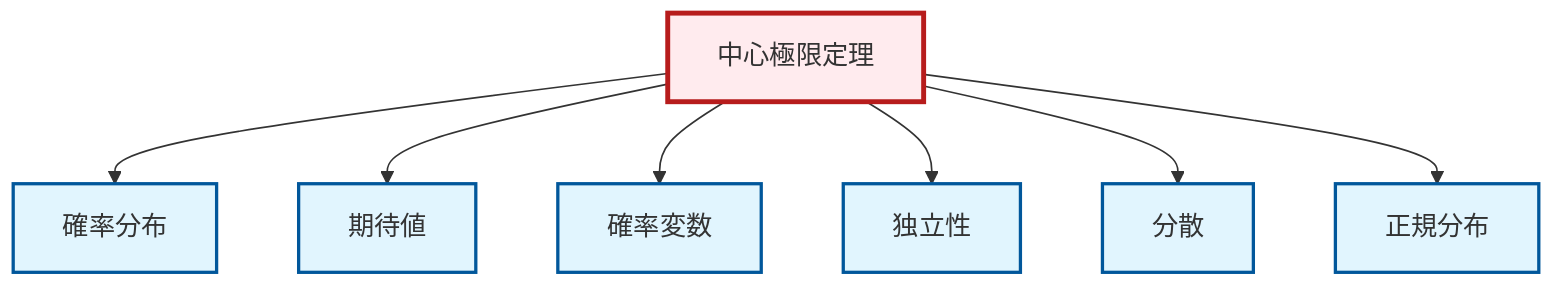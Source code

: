 graph TD
    classDef definition fill:#e1f5fe,stroke:#01579b,stroke-width:2px
    classDef theorem fill:#f3e5f5,stroke:#4a148c,stroke-width:2px
    classDef axiom fill:#fff3e0,stroke:#e65100,stroke-width:2px
    classDef example fill:#e8f5e9,stroke:#1b5e20,stroke-width:2px
    classDef current fill:#ffebee,stroke:#b71c1c,stroke-width:3px
    def-variance["分散"]:::definition
    def-random-variable["確率変数"]:::definition
    def-expectation["期待値"]:::definition
    def-independence["独立性"]:::definition
    def-normal-distribution["正規分布"]:::definition
    thm-central-limit["中心極限定理"]:::theorem
    def-probability-distribution["確率分布"]:::definition
    thm-central-limit --> def-probability-distribution
    thm-central-limit --> def-expectation
    thm-central-limit --> def-random-variable
    thm-central-limit --> def-independence
    thm-central-limit --> def-variance
    thm-central-limit --> def-normal-distribution
    class thm-central-limit current